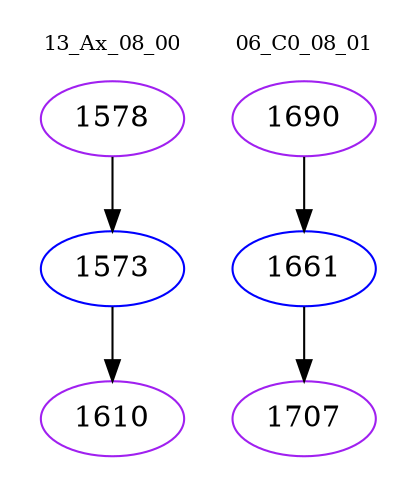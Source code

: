 digraph{
subgraph cluster_0 {
color = white
label = "13_Ax_08_00";
fontsize=10;
T0_1578 [label="1578", color="purple"]
T0_1578 -> T0_1573 [color="black"]
T0_1573 [label="1573", color="blue"]
T0_1573 -> T0_1610 [color="black"]
T0_1610 [label="1610", color="purple"]
}
subgraph cluster_1 {
color = white
label = "06_C0_08_01";
fontsize=10;
T1_1690 [label="1690", color="purple"]
T1_1690 -> T1_1661 [color="black"]
T1_1661 [label="1661", color="blue"]
T1_1661 -> T1_1707 [color="black"]
T1_1707 [label="1707", color="purple"]
}
}
